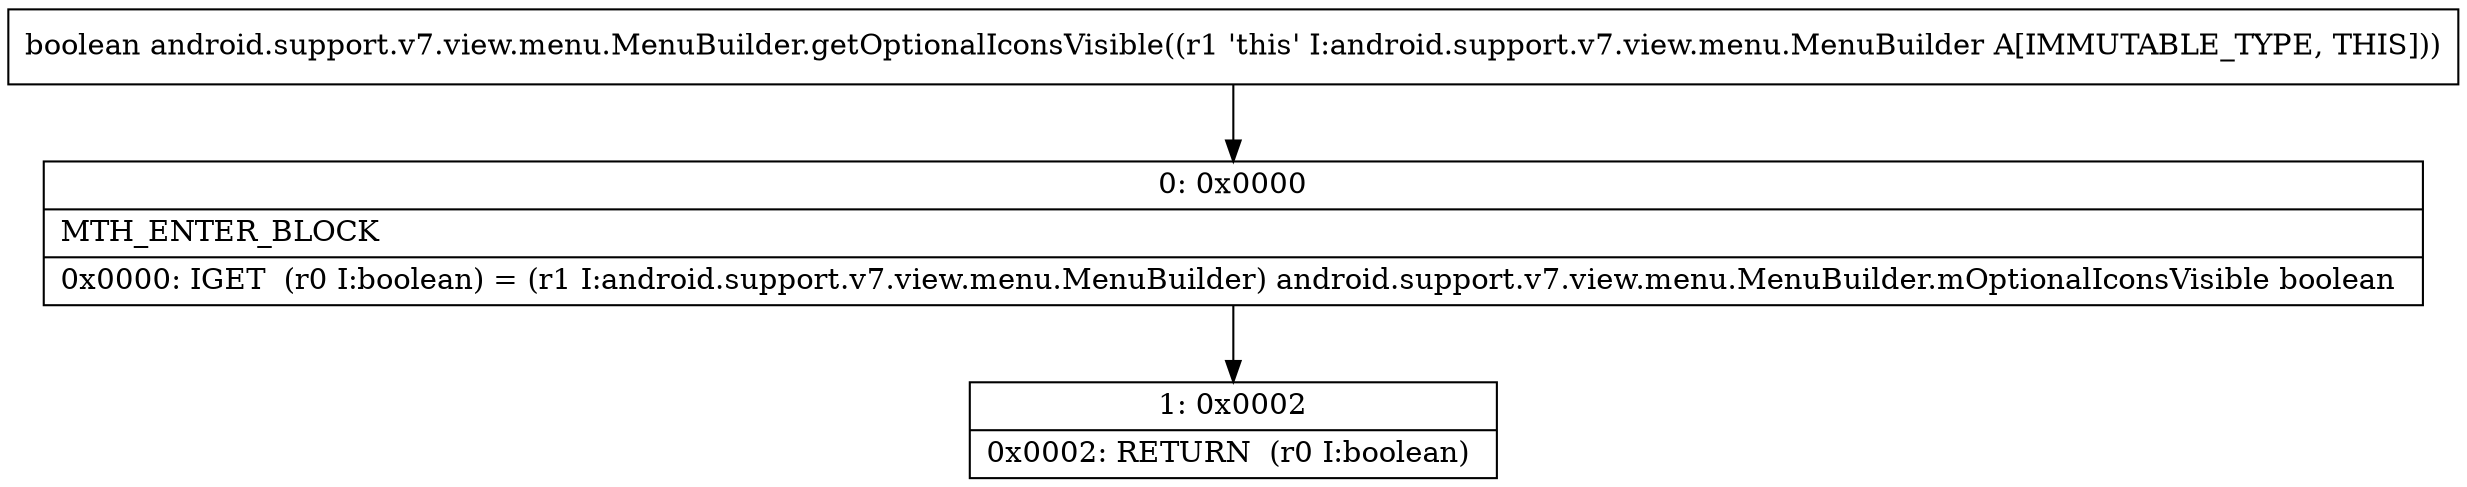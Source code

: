 digraph "CFG forandroid.support.v7.view.menu.MenuBuilder.getOptionalIconsVisible()Z" {
Node_0 [shape=record,label="{0\:\ 0x0000|MTH_ENTER_BLOCK\l|0x0000: IGET  (r0 I:boolean) = (r1 I:android.support.v7.view.menu.MenuBuilder) android.support.v7.view.menu.MenuBuilder.mOptionalIconsVisible boolean \l}"];
Node_1 [shape=record,label="{1\:\ 0x0002|0x0002: RETURN  (r0 I:boolean) \l}"];
MethodNode[shape=record,label="{boolean android.support.v7.view.menu.MenuBuilder.getOptionalIconsVisible((r1 'this' I:android.support.v7.view.menu.MenuBuilder A[IMMUTABLE_TYPE, THIS])) }"];
MethodNode -> Node_0;
Node_0 -> Node_1;
}

